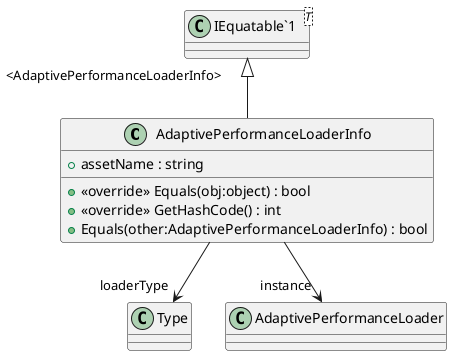 @startuml
class AdaptivePerformanceLoaderInfo {
    + assetName : string
    + <<override>> Equals(obj:object) : bool
    + <<override>> GetHashCode() : int
    + Equals(other:AdaptivePerformanceLoaderInfo) : bool
}
class "IEquatable`1"<T> {
}
"IEquatable`1" "<AdaptivePerformanceLoaderInfo>" <|-- AdaptivePerformanceLoaderInfo
AdaptivePerformanceLoaderInfo --> "loaderType" Type
AdaptivePerformanceLoaderInfo --> "instance" AdaptivePerformanceLoader
@enduml
